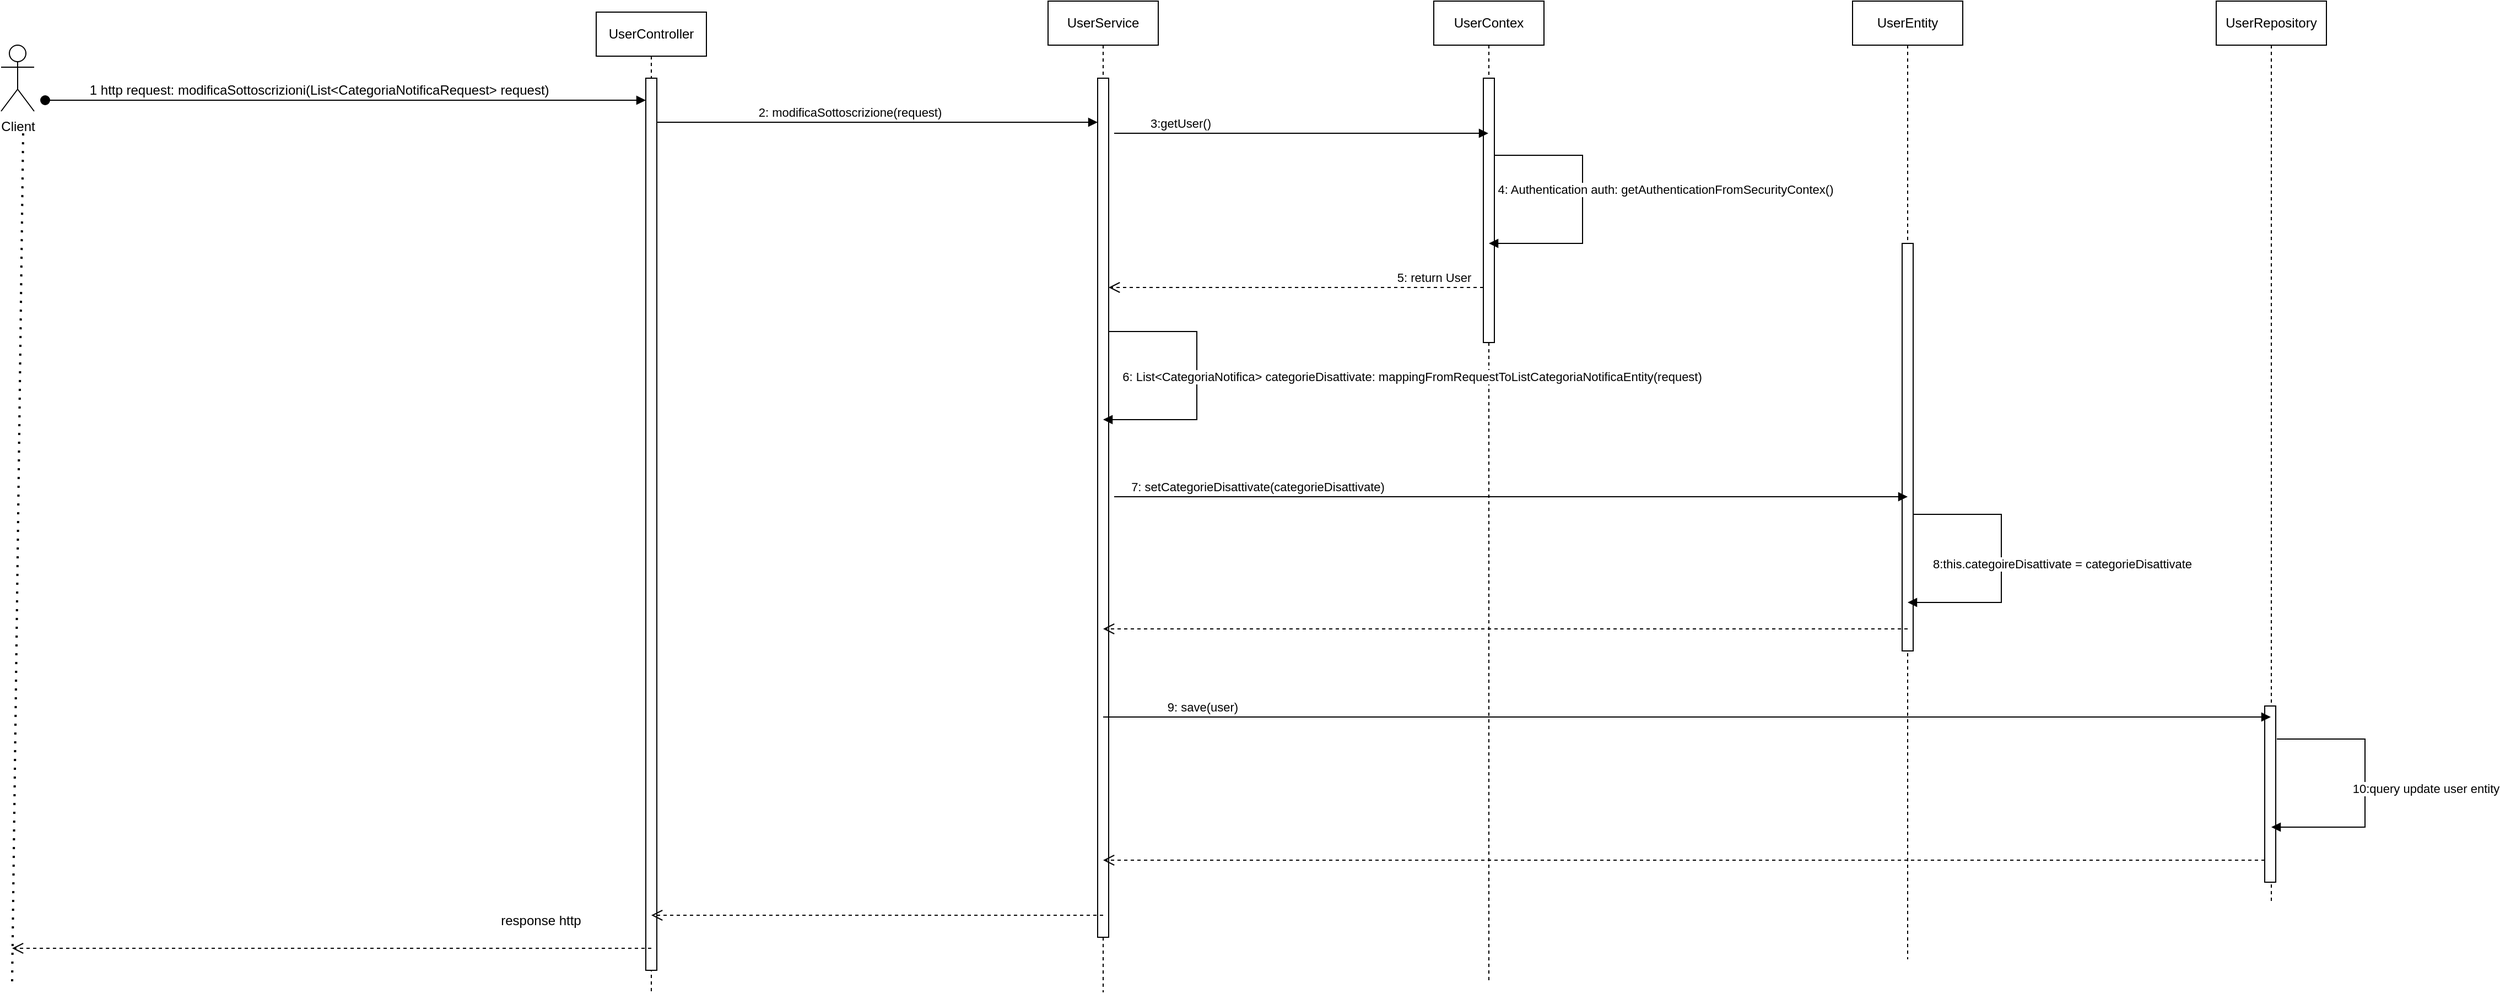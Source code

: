 <mxfile version="28.2.5">
  <diagram name="Pagina-1" id="43YX1HZiOxaPDuEuGN-w">
    <mxGraphModel dx="1661" dy="1619" grid="1" gridSize="10" guides="1" tooltips="1" connect="1" arrows="1" fold="1" page="1" pageScale="1" pageWidth="827" pageHeight="1169" math="0" shadow="0">
      <root>
        <mxCell id="0" />
        <mxCell id="1" parent="0" />
        <mxCell id="-tuFiHdznxaQ97C9SKWg-1" value="UserController" style="shape=umlLifeline;perimeter=lifelinePerimeter;whiteSpace=wrap;html=1;container=1;dropTarget=0;collapsible=0;recursiveResize=0;outlineConnect=0;portConstraint=eastwest;newEdgeStyle={&quot;curved&quot;:0,&quot;rounded&quot;:0};" vertex="1" parent="1">
          <mxGeometry x="140" y="-1120" width="100" height="890" as="geometry" />
        </mxCell>
        <mxCell id="-tuFiHdznxaQ97C9SKWg-3" value="" style="html=1;points=[[0,0,0,0,5],[0,1,0,0,-5],[1,0,0,0,5],[1,1,0,0,-5]];perimeter=orthogonalPerimeter;outlineConnect=0;targetShapes=umlLifeline;portConstraint=eastwest;newEdgeStyle={&quot;curved&quot;:0,&quot;rounded&quot;:0};" vertex="1" parent="-tuFiHdznxaQ97C9SKWg-1">
          <mxGeometry x="45" y="60" width="10" height="810" as="geometry" />
        </mxCell>
        <mxCell id="-tuFiHdznxaQ97C9SKWg-2" value="UserService" style="shape=umlLifeline;perimeter=lifelinePerimeter;whiteSpace=wrap;html=1;container=1;dropTarget=0;collapsible=0;recursiveResize=0;outlineConnect=0;portConstraint=eastwest;newEdgeStyle={&quot;curved&quot;:0,&quot;rounded&quot;:0};" vertex="1" parent="1">
          <mxGeometry x="550" y="-1130" width="100" height="900" as="geometry" />
        </mxCell>
        <mxCell id="-tuFiHdznxaQ97C9SKWg-5" value="" style="html=1;points=[[0,0,0,0,5],[0,1,0,0,-5],[1,0,0,0,5],[1,1,0,0,-5]];perimeter=orthogonalPerimeter;outlineConnect=0;targetShapes=umlLifeline;portConstraint=eastwest;newEdgeStyle={&quot;curved&quot;:0,&quot;rounded&quot;:0};" vertex="1" parent="-tuFiHdznxaQ97C9SKWg-2">
          <mxGeometry x="45" y="70" width="10" height="780" as="geometry" />
        </mxCell>
        <mxCell id="-tuFiHdznxaQ97C9SKWg-4" value="2: modificaSottoscrizione(request)" style="html=1;verticalAlign=bottom;endArrow=block;curved=0;rounded=0;" edge="1" parent="1">
          <mxGeometry x="-0.125" width="80" relative="1" as="geometry">
            <mxPoint x="195" y="-1020" as="sourcePoint" />
            <mxPoint x="595" y="-1020" as="targetPoint" />
            <mxPoint as="offset" />
          </mxGeometry>
        </mxCell>
        <mxCell id="-tuFiHdznxaQ97C9SKWg-6" value="UserContex" style="shape=umlLifeline;perimeter=lifelinePerimeter;whiteSpace=wrap;html=1;container=1;dropTarget=0;collapsible=0;recursiveResize=0;outlineConnect=0;portConstraint=eastwest;newEdgeStyle={&quot;curved&quot;:0,&quot;rounded&quot;:0};" vertex="1" parent="1">
          <mxGeometry x="900" y="-1130" width="100" height="890" as="geometry" />
        </mxCell>
        <mxCell id="-tuFiHdznxaQ97C9SKWg-7" value="" style="html=1;points=[[0,0,0,0,5],[0,1,0,0,-5],[1,0,0,0,5],[1,1,0,0,-5]];perimeter=orthogonalPerimeter;outlineConnect=0;targetShapes=umlLifeline;portConstraint=eastwest;newEdgeStyle={&quot;curved&quot;:0,&quot;rounded&quot;:0};" vertex="1" parent="-tuFiHdznxaQ97C9SKWg-6">
          <mxGeometry x="45" y="70" width="10" height="240" as="geometry" />
        </mxCell>
        <mxCell id="-tuFiHdznxaQ97C9SKWg-8" value="3:getUser()" style="html=1;verticalAlign=bottom;endArrow=block;curved=0;rounded=0;" edge="1" parent="1">
          <mxGeometry x="-0.646" width="80" relative="1" as="geometry">
            <mxPoint x="610" y="-1010" as="sourcePoint" />
            <mxPoint x="949.5" y="-1010" as="targetPoint" />
            <mxPoint as="offset" />
          </mxGeometry>
        </mxCell>
        <mxCell id="-tuFiHdznxaQ97C9SKWg-9" value="5: return User" style="html=1;verticalAlign=bottom;endArrow=open;dashed=1;endSize=8;curved=0;rounded=0;" edge="1" parent="1">
          <mxGeometry x="-0.735" relative="1" as="geometry">
            <mxPoint x="945" y="-870" as="sourcePoint" />
            <mxPoint x="605" y="-870" as="targetPoint" />
            <mxPoint as="offset" />
          </mxGeometry>
        </mxCell>
        <mxCell id="-tuFiHdznxaQ97C9SKWg-10" value="UserEntity" style="shape=umlLifeline;perimeter=lifelinePerimeter;whiteSpace=wrap;html=1;container=1;dropTarget=0;collapsible=0;recursiveResize=0;outlineConnect=0;portConstraint=eastwest;newEdgeStyle={&quot;curved&quot;:0,&quot;rounded&quot;:0};" vertex="1" parent="1">
          <mxGeometry x="1280" y="-1130" width="100" height="870" as="geometry" />
        </mxCell>
        <mxCell id="-tuFiHdznxaQ97C9SKWg-16" value="" style="html=1;points=[[0,0,0,0,5],[0,1,0,0,-5],[1,0,0,0,5],[1,1,0,0,-5]];perimeter=orthogonalPerimeter;outlineConnect=0;targetShapes=umlLifeline;portConstraint=eastwest;newEdgeStyle={&quot;curved&quot;:0,&quot;rounded&quot;:0};" vertex="1" parent="-tuFiHdznxaQ97C9SKWg-10">
          <mxGeometry x="45" y="220" width="10" height="370" as="geometry" />
        </mxCell>
        <mxCell id="-tuFiHdznxaQ97C9SKWg-11" value="&lt;font style=&quot;font-size: 12px;&quot;&gt;1 http request: modificaSottoscrizioni(List&amp;lt;CategoriaNotificaRequest&amp;gt; request)&amp;nbsp;&lt;/font&gt;" style="html=1;verticalAlign=bottom;startArrow=oval;startFill=1;endArrow=block;startSize=8;curved=0;rounded=0;strokeWidth=1;jumpSize=14;" edge="1" parent="1">
          <mxGeometry x="-0.083" width="60" relative="1" as="geometry">
            <mxPoint x="-360" y="-1040" as="sourcePoint" />
            <mxPoint x="185" y="-1040" as="targetPoint" />
            <mxPoint as="offset" />
          </mxGeometry>
        </mxCell>
        <mxCell id="-tuFiHdznxaQ97C9SKWg-12" value="6: List&amp;lt;CategoriaNotifica&amp;gt; categorieDisattivate: mappingFromRequestToListCategoriaNotificaEntity(request)" style="html=1;verticalAlign=bottom;endArrow=block;curved=0;rounded=0;" edge="1" parent="1">
          <mxGeometry x="0.061" y="195" width="80" relative="1" as="geometry">
            <mxPoint x="605" y="-830" as="sourcePoint" />
            <mxPoint x="600" y="-750" as="targetPoint" />
            <Array as="points">
              <mxPoint x="685" y="-830" />
              <mxPoint x="685" y="-750" />
            </Array>
            <mxPoint as="offset" />
          </mxGeometry>
        </mxCell>
        <mxCell id="-tuFiHdznxaQ97C9SKWg-15" value="4: Authentication auth: getAuthenticationFromSecurityContex()" style="html=1;verticalAlign=bottom;endArrow=block;curved=0;rounded=0;" edge="1" parent="1">
          <mxGeometry x="-0.02" y="75" width="80" relative="1" as="geometry">
            <mxPoint x="955" y="-990" as="sourcePoint" />
            <mxPoint x="950" y="-910" as="targetPoint" />
            <Array as="points">
              <mxPoint x="1035" y="-990" />
              <mxPoint x="1035" y="-910" />
            </Array>
            <mxPoint as="offset" />
          </mxGeometry>
        </mxCell>
        <mxCell id="-tuFiHdznxaQ97C9SKWg-24" value="7: setCategorieDisattivate(categorieDisattivate)" style="html=1;verticalAlign=bottom;endArrow=block;curved=0;rounded=0;" edge="1" parent="1">
          <mxGeometry x="-0.639" width="80" relative="1" as="geometry">
            <mxPoint x="610" y="-680" as="sourcePoint" />
            <mxPoint x="1330" y="-680" as="targetPoint" />
            <mxPoint as="offset" />
          </mxGeometry>
        </mxCell>
        <mxCell id="-tuFiHdznxaQ97C9SKWg-25" value="8:this.categoireDisattivate = categorieDisattivate" style="html=1;verticalAlign=bottom;endArrow=block;curved=0;rounded=0;" edge="1" parent="1">
          <mxGeometry x="0.094" y="55" width="80" relative="1" as="geometry">
            <mxPoint x="1335" y="-664" as="sourcePoint" />
            <mxPoint x="1330" y="-584" as="targetPoint" />
            <Array as="points">
              <mxPoint x="1415" y="-664" />
              <mxPoint x="1415" y="-584" />
            </Array>
            <mxPoint as="offset" />
          </mxGeometry>
        </mxCell>
        <mxCell id="-tuFiHdznxaQ97C9SKWg-26" value="" style="html=1;verticalAlign=bottom;endArrow=open;dashed=1;endSize=8;curved=0;rounded=0;" edge="1" parent="1" target="-tuFiHdznxaQ97C9SKWg-2">
          <mxGeometry x="-0.735" relative="1" as="geometry">
            <mxPoint x="1330" y="-560" as="sourcePoint" />
            <mxPoint x="990" y="-560" as="targetPoint" />
            <mxPoint as="offset" />
          </mxGeometry>
        </mxCell>
        <mxCell id="-tuFiHdznxaQ97C9SKWg-27" value="UserRepository" style="shape=umlLifeline;perimeter=lifelinePerimeter;whiteSpace=wrap;html=1;container=1;dropTarget=0;collapsible=0;recursiveResize=0;outlineConnect=0;portConstraint=eastwest;newEdgeStyle={&quot;curved&quot;:0,&quot;rounded&quot;:0};" vertex="1" parent="1">
          <mxGeometry x="1610" y="-1130" width="100" height="820" as="geometry" />
        </mxCell>
        <mxCell id="-tuFiHdznxaQ97C9SKWg-29" value="" style="html=1;points=[[0,0,0,0,5],[0,1,0,0,-5],[1,0,0,0,5],[1,1,0,0,-5]];perimeter=orthogonalPerimeter;outlineConnect=0;targetShapes=umlLifeline;portConstraint=eastwest;newEdgeStyle={&quot;curved&quot;:0,&quot;rounded&quot;:0};" vertex="1" parent="-tuFiHdznxaQ97C9SKWg-27">
          <mxGeometry x="44" y="640" width="10" height="160" as="geometry" />
        </mxCell>
        <mxCell id="-tuFiHdznxaQ97C9SKWg-28" value="9: save(user)" style="html=1;verticalAlign=bottom;endArrow=block;curved=0;rounded=0;" edge="1" parent="1" target="-tuFiHdznxaQ97C9SKWg-27">
          <mxGeometry x="-0.83" width="80" relative="1" as="geometry">
            <mxPoint x="600" y="-480" as="sourcePoint" />
            <mxPoint x="680" y="-480" as="targetPoint" />
            <mxPoint as="offset" />
          </mxGeometry>
        </mxCell>
        <mxCell id="-tuFiHdznxaQ97C9SKWg-30" value="10:query update user entity" style="html=1;verticalAlign=bottom;endArrow=block;curved=0;rounded=0;" edge="1" parent="1">
          <mxGeometry x="0.094" y="55" width="80" relative="1" as="geometry">
            <mxPoint x="1665" y="-460" as="sourcePoint" />
            <mxPoint x="1660" y="-380" as="targetPoint" />
            <Array as="points">
              <mxPoint x="1745" y="-460" />
              <mxPoint x="1745" y="-380" />
            </Array>
            <mxPoint as="offset" />
          </mxGeometry>
        </mxCell>
        <mxCell id="-tuFiHdznxaQ97C9SKWg-31" value="" style="html=1;verticalAlign=bottom;endArrow=open;dashed=1;endSize=8;curved=0;rounded=0;" edge="1" parent="1" target="-tuFiHdznxaQ97C9SKWg-2">
          <mxGeometry x="-0.735" relative="1" as="geometry">
            <mxPoint x="1654" y="-350" as="sourcePoint" />
            <mxPoint x="924" y="-350" as="targetPoint" />
            <mxPoint as="offset" />
          </mxGeometry>
        </mxCell>
        <mxCell id="-tuFiHdznxaQ97C9SKWg-32" value="" style="html=1;verticalAlign=bottom;endArrow=open;dashed=1;endSize=8;curved=0;rounded=0;" edge="1" parent="1" target="-tuFiHdznxaQ97C9SKWg-1">
          <mxGeometry x="-0.735" relative="1" as="geometry">
            <mxPoint x="600" y="-300" as="sourcePoint" />
            <mxPoint x="260" y="-300" as="targetPoint" />
            <mxPoint as="offset" />
          </mxGeometry>
        </mxCell>
        <mxCell id="-tuFiHdznxaQ97C9SKWg-33" value="Client" style="shape=umlActor;verticalLabelPosition=bottom;verticalAlign=top;html=1;" vertex="1" parent="1">
          <mxGeometry x="-400" y="-1090" width="30" height="60" as="geometry" />
        </mxCell>
        <mxCell id="-tuFiHdznxaQ97C9SKWg-38" value="" style="endArrow=none;dashed=1;html=1;dashPattern=1 3;strokeWidth=2;rounded=0;" edge="1" parent="1">
          <mxGeometry width="50" height="50" relative="1" as="geometry">
            <mxPoint x="-390" y="-240" as="sourcePoint" />
            <mxPoint x="-380" y="-1010" as="targetPoint" />
          </mxGeometry>
        </mxCell>
        <mxCell id="-tuFiHdznxaQ97C9SKWg-39" value="" style="html=1;verticalAlign=bottom;endArrow=open;dashed=1;endSize=8;curved=0;rounded=0;" edge="1" parent="1">
          <mxGeometry x="-0.735" relative="1" as="geometry">
            <mxPoint x="190" y="-270" as="sourcePoint" />
            <mxPoint x="-390" y="-270" as="targetPoint" />
            <mxPoint as="offset" />
          </mxGeometry>
        </mxCell>
        <mxCell id="-tuFiHdznxaQ97C9SKWg-40" value="response http" style="text;html=1;align=center;verticalAlign=middle;whiteSpace=wrap;rounded=0;" vertex="1" parent="1">
          <mxGeometry x="20" y="-310" width="140" height="30" as="geometry" />
        </mxCell>
      </root>
    </mxGraphModel>
  </diagram>
</mxfile>
